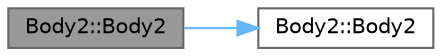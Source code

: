 digraph "Body2::Body2"
{
 // LATEX_PDF_SIZE
  bgcolor="transparent";
  edge [fontname=Helvetica,fontsize=10,labelfontname=Helvetica,labelfontsize=10];
  node [fontname=Helvetica,fontsize=10,shape=box,height=0.2,width=0.4];
  rankdir="LR";
  Node1 [id="Node000001",label="Body2::Body2",height=0.2,width=0.4,color="gray40", fillcolor="grey60", style="filled", fontcolor="black",tooltip=" "];
  Node1 -> Node2 [id="edge2_Node000001_Node000002",color="steelblue1",style="solid",tooltip=" "];
  Node2 [id="Node000002",label="Body2::Body2",height=0.2,width=0.4,color="grey40", fillcolor="white", style="filled",URL="$struct_body2.html#acd49948a8c3e8e011aed3e5663e7d1da",tooltip=" "];
}
